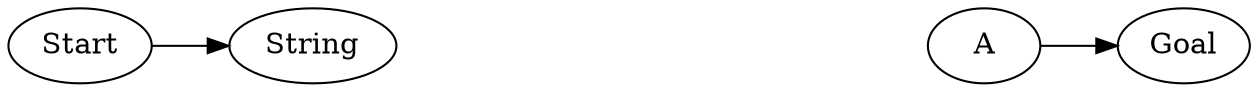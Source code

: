 digraph {
    rankdir=LR

    Start[class="extremity"]
    Goal[class="extremity"]
    ConsoleA[label="Console[A]" style="invis"]
    String[class="start,disabled"]
    A[class="goal"]

    String -> ConsoleA[label="next" style="invis"]
    ConsoleA -> A[label="eval" style="invis"]

    Start -> String[class="start,disabled"]
    A -> Goal[class="goal"]
}
